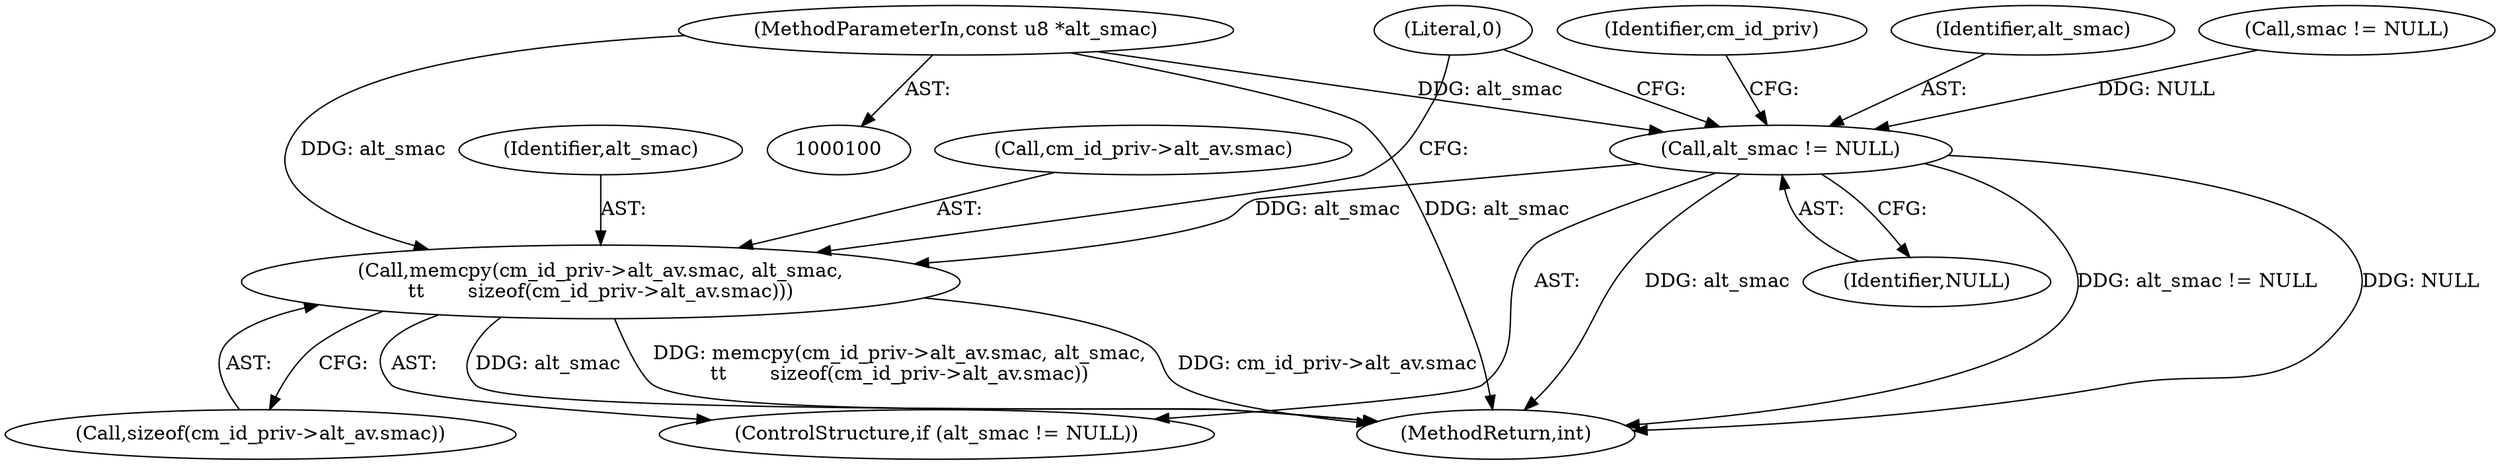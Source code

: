 digraph "1_linux_b2853fd6c2d0f383dbdf7427e263eb576a633867@pointer" {
"1000103" [label="(MethodParameterIn,const u8 *alt_smac)"];
"1000124" [label="(Call,alt_smac != NULL)"];
"1000127" [label="(Call,memcpy(cm_id_priv->alt_av.smac, alt_smac,\n\t\t       sizeof(cm_id_priv->alt_av.smac)))"];
"1000124" [label="(Call,alt_smac != NULL)"];
"1000133" [label="(Identifier,alt_smac)"];
"1000134" [label="(Call,sizeof(cm_id_priv->alt_av.smac))"];
"1000126" [label="(Identifier,NULL)"];
"1000141" [label="(Literal,0)"];
"1000125" [label="(Identifier,alt_smac)"];
"1000127" [label="(Call,memcpy(cm_id_priv->alt_av.smac, alt_smac,\n\t\t       sizeof(cm_id_priv->alt_av.smac)))"];
"1000107" [label="(Call,smac != NULL)"];
"1000128" [label="(Call,cm_id_priv->alt_av.smac)"];
"1000103" [label="(MethodParameterIn,const u8 *alt_smac)"];
"1000142" [label="(MethodReturn,int)"];
"1000123" [label="(ControlStructure,if (alt_smac != NULL))"];
"1000130" [label="(Identifier,cm_id_priv)"];
"1000103" -> "1000100"  [label="AST: "];
"1000103" -> "1000142"  [label="DDG: alt_smac"];
"1000103" -> "1000124"  [label="DDG: alt_smac"];
"1000103" -> "1000127"  [label="DDG: alt_smac"];
"1000124" -> "1000123"  [label="AST: "];
"1000124" -> "1000126"  [label="CFG: "];
"1000125" -> "1000124"  [label="AST: "];
"1000126" -> "1000124"  [label="AST: "];
"1000130" -> "1000124"  [label="CFG: "];
"1000141" -> "1000124"  [label="CFG: "];
"1000124" -> "1000142"  [label="DDG: NULL"];
"1000124" -> "1000142"  [label="DDG: alt_smac"];
"1000124" -> "1000142"  [label="DDG: alt_smac != NULL"];
"1000107" -> "1000124"  [label="DDG: NULL"];
"1000124" -> "1000127"  [label="DDG: alt_smac"];
"1000127" -> "1000123"  [label="AST: "];
"1000127" -> "1000134"  [label="CFG: "];
"1000128" -> "1000127"  [label="AST: "];
"1000133" -> "1000127"  [label="AST: "];
"1000134" -> "1000127"  [label="AST: "];
"1000141" -> "1000127"  [label="CFG: "];
"1000127" -> "1000142"  [label="DDG: memcpy(cm_id_priv->alt_av.smac, alt_smac,\n\t\t       sizeof(cm_id_priv->alt_av.smac))"];
"1000127" -> "1000142"  [label="DDG: cm_id_priv->alt_av.smac"];
"1000127" -> "1000142"  [label="DDG: alt_smac"];
}
